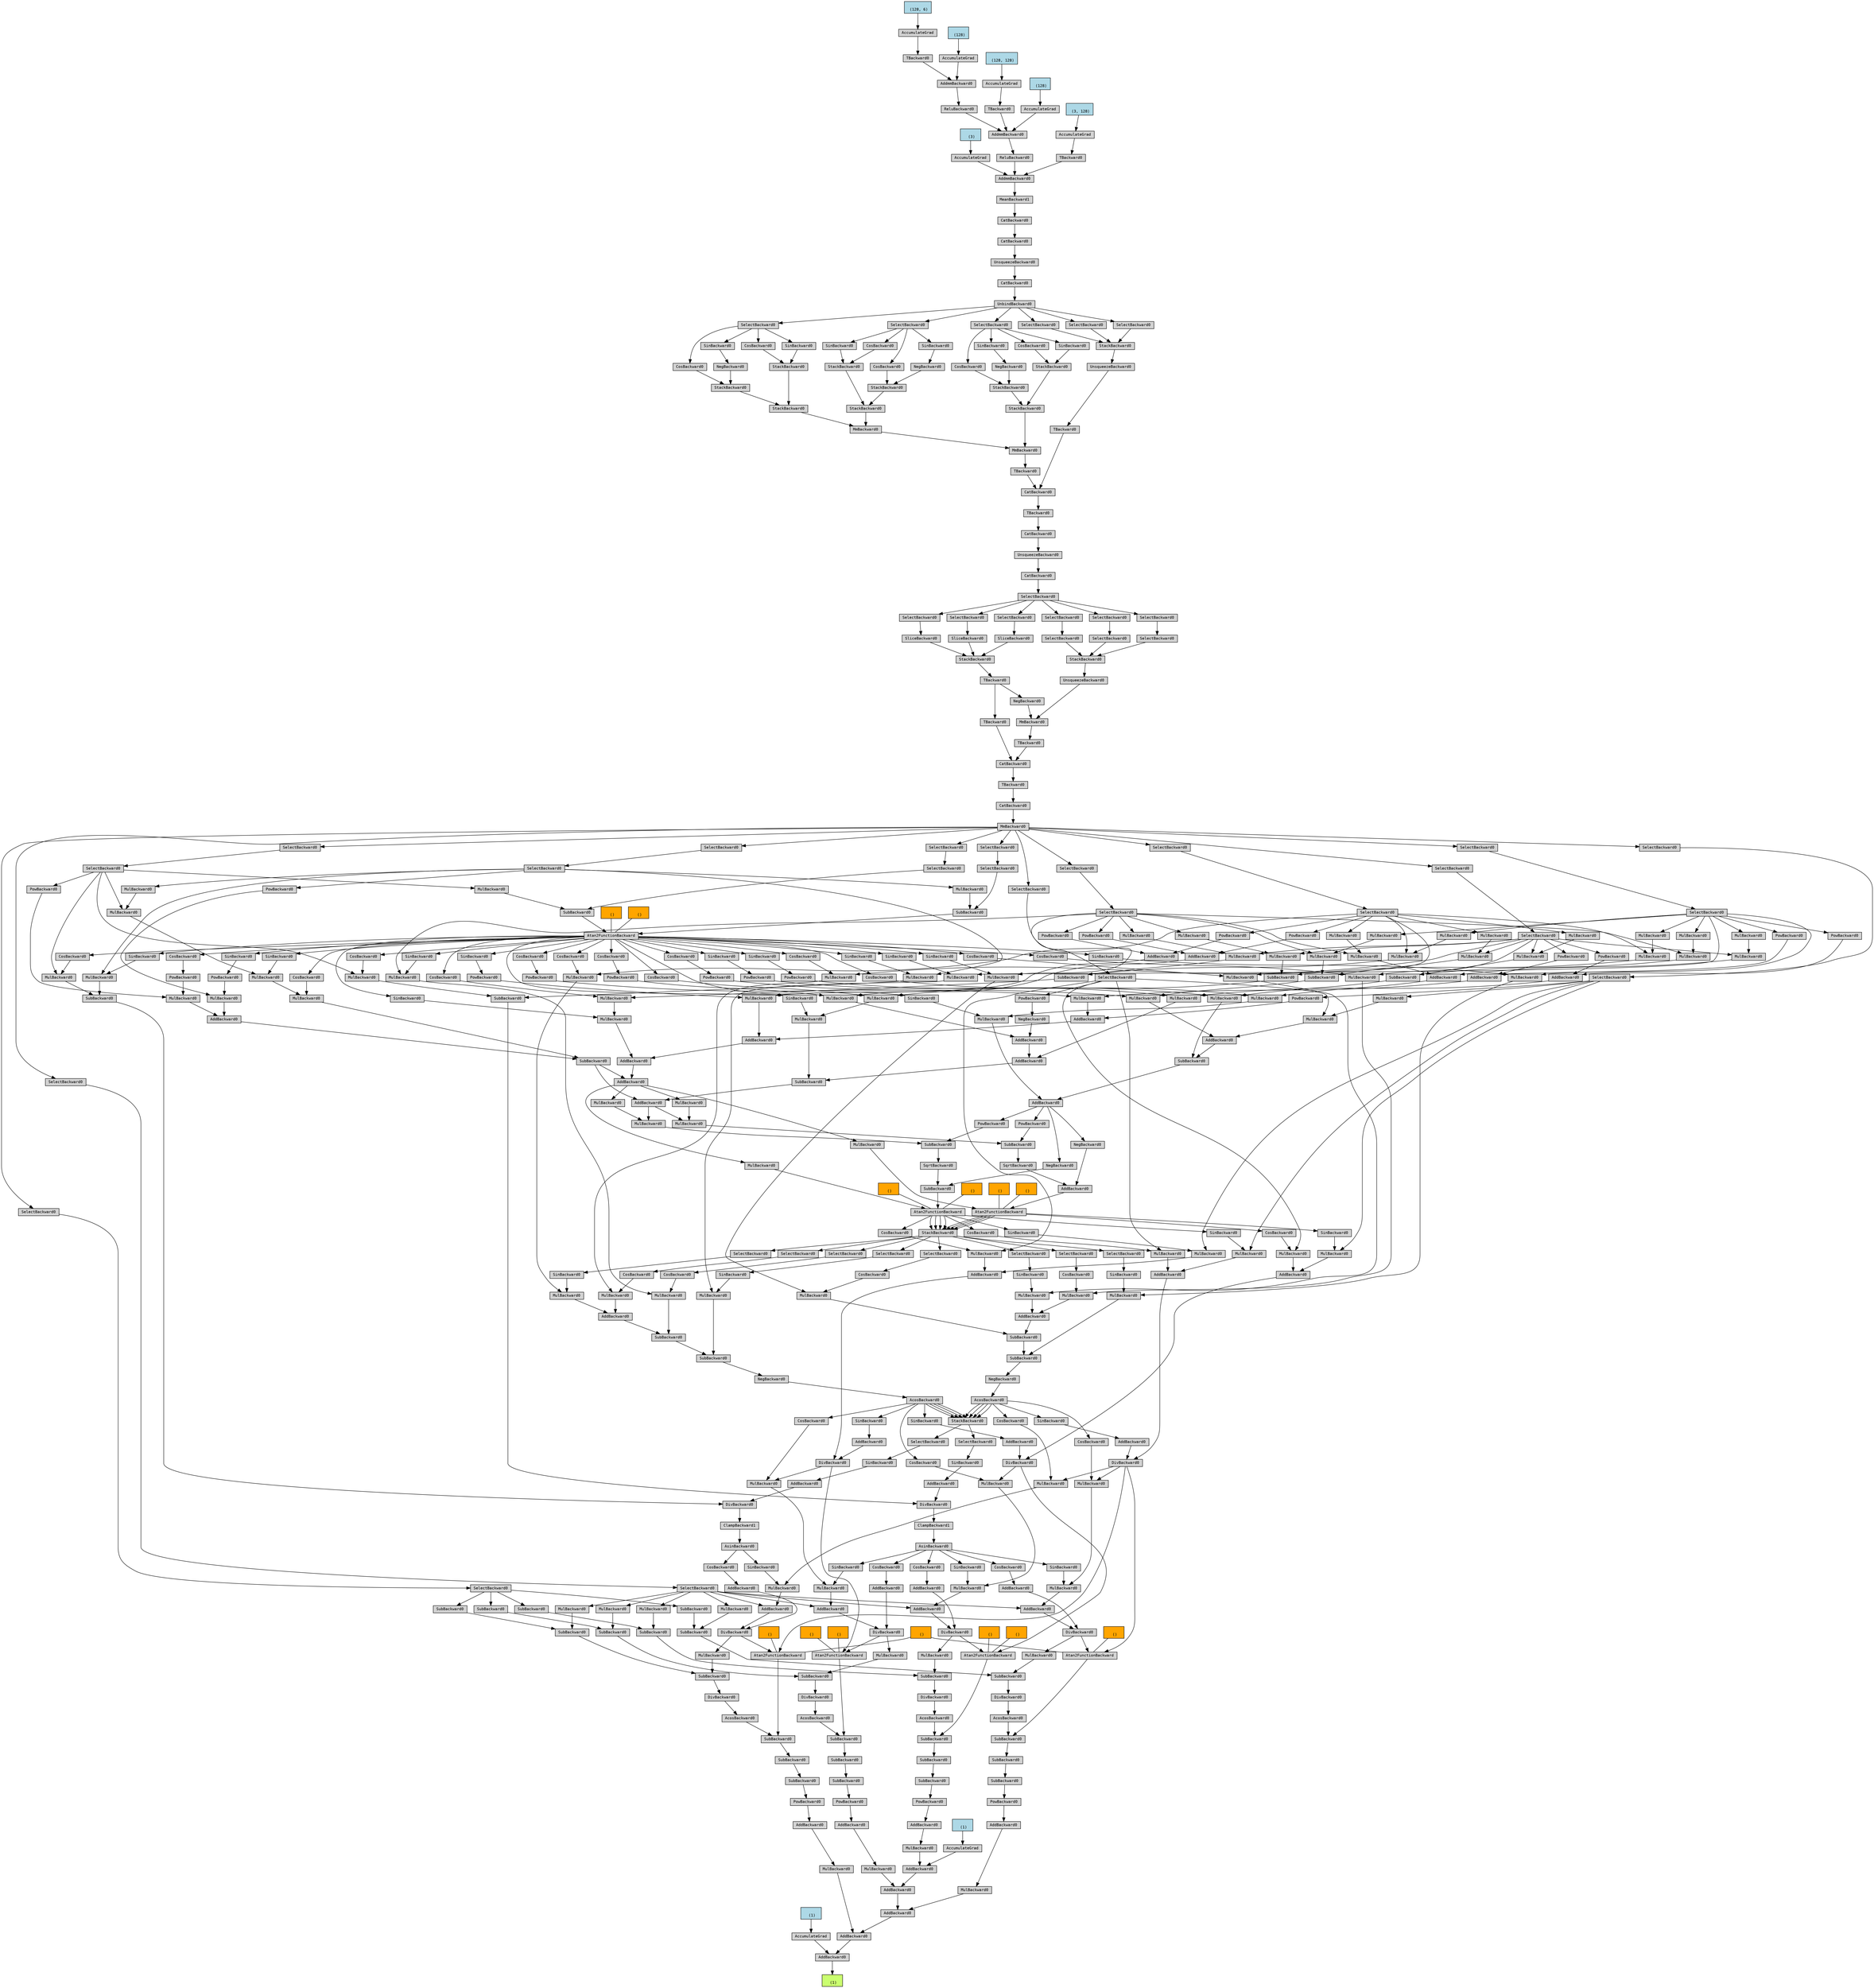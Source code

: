 digraph {
	graph [size="160.04999999999998,160.04999999999998"]
	node [align=left fontname=monospace fontsize=10 height=0.2 ranksep=0.1 shape=box style=filled]
	140543319935552 [label="
 (1)" fillcolor=darkolivegreen1]
	140543217225872 [label=AddBackward0]
	140543217226976 -> 140543217225872
	140543319666144 [label="
 (1)" fillcolor=lightblue]
	140543319666144 -> 140543217226976
	140543217226976 [label=AccumulateGrad]
	140543217228080 -> 140543217225872
	140543217228080 [label=AddBackward0]
	140543217221936 -> 140543217228080
	140543217221936 [label=AddBackward0]
	140543217228272 -> 140543217221936
	140543217228272 [label=AddBackward0]
	140543217228416 -> 140543217228272
	140543217228416 [label=AddBackward0]
	140543217228560 -> 140543217228416
	140543217075360 [label="
 (1)" fillcolor=lightblue]
	140543217075360 -> 140543217228560
	140543217228560 [label=AccumulateGrad]
	140543217228512 -> 140543217228416
	140543217228512 [label=MulBackward0]
	140543217228608 -> 140543217228512
	140543217228608 [label=AddBackward0]
	140543217228800 -> 140543217228608
	140543217228800 [label=PowBackward0]
	140543217228896 -> 140543217228800
	140543217228896 [label=SubBackward0]
	140543217228992 -> 140543217228896
	140543217228992 [label=SubBackward0]
	140543217229088 -> 140543217228992
	140543217229088 [label=SubBackward0]
	140543320167888 -> 140543217229088
	140543320167888 [label=Atan2FunctionBackward]
	140543217229280 -> 140543320167888
	140543217229280 [label=DivBackward0]
	140543217229424 -> 140543217229280
	140543217229424 [label=AddBackward0]
	140543217229568 -> 140543217229424
	140543217229568 [label=MulBackward0]
	140543217229712 -> 140543217229568
	140543217229712 [label=SelectBackward0]
	140543217229856 -> 140543217229712
	140543217229856 [label=SelectBackward0]
	140543217229952 -> 140543217229856
	140543217229952 [label=MmBackward0]
	140543217230048 -> 140543217229952
	140543217230048 [label=CatBackward0]
	140543217230144 -> 140543217230048
	140543217230144 [label=TBackward0]
	140543217230240 -> 140543217230144
	140543217230240 [label=CatBackward0]
	140543217230336 -> 140543217230240
	140543217230336 [label=TBackward0]
	140543217230480 -> 140543217230336
	140543217230480 [label=TBackward0]
	140543217230576 -> 140543217230480
	140543217230576 [label=StackBackward0]
	140543217230672 -> 140543217230576
	140543217230672 [label=SliceBackward0]
	140543217230864 -> 140543217230672
	140543217230864 [label=SelectBackward0]
	140543217230960 -> 140543217230864
	140543217230960 [label=SelectBackward0]
	140543217231056 -> 140543217230960
	140543217231056 [label=CatBackward0]
	140543217231152 -> 140543217231056
	140543217231152 [label=UnsqueezeBackward0]
	140543217231248 -> 140543217231152
	140543217231248 [label=CatBackward0]
	140543217231344 -> 140543217231248
	140543217231344 [label=TBackward0]
	140543217231440 -> 140543217231344
	140543217231440 [label=CatBackward0]
	140543217231536 -> 140543217231440
	140543217231536 [label=TBackward0]
	140543217231680 -> 140543217231536
	140543217231680 [label=MmBackward0]
	140543217231776 -> 140543217231680
	140543217231776 [label=StackBackward0]
	140543217231920 -> 140543217231776
	140543217231920 [label=StackBackward0]
	140543217232064 -> 140543217231920
	140543217232064 [label=CosBackward0]
	140543217232208 -> 140543217232064
	140543217232208 [label=SelectBackward0]
	140543217232304 -> 140543217232208
	140543217232304 [label=UnbindBackward0]
	140543217232400 -> 140543217232304
	140543217232400 [label=CatBackward0]
	140543217232496 -> 140543217232400
	140543217232496 [label=UnsqueezeBackward0]
	140543217232592 -> 140543217232496
	140543217232592 [label=CatBackward0]
	140543217232688 -> 140543217232592
	140543217232688 [label=CatBackward0]
	140543217232784 -> 140543217232688
	140543217232784 [label=MeanBackward1]
	140543217232880 -> 140543217232784
	140543217232880 [label=AddmmBackward0]
	140543216612400 -> 140543217232880
	140543216636512 [label="
 (3)" fillcolor=lightblue]
	140543216636512 -> 140543216612400
	140543216612400 [label=AccumulateGrad]
	140543217232976 -> 140543217232880
	140543217232976 [label=ReluBackward0]
	140543217233024 -> 140543217232976
	140543217233024 [label=AddmmBackward0]
	140543216612784 -> 140543217233024
	140543216634592 [label="
 (128)" fillcolor=lightblue]
	140543216634592 -> 140543216612784
	140543216612784 [label=AccumulateGrad]
	140543217233216 -> 140543217233024
	140543217233216 [label=ReluBackward0]
	140543217233264 -> 140543217233216
	140543217233264 [label=AddmmBackward0]
	140543216613120 -> 140543217233264
	140543216636432 [label="
 (128)" fillcolor=lightblue]
	140543216636432 -> 140543216613120
	140543216613120 [label=AccumulateGrad]
	140543217233456 -> 140543217233264
	140543217233456 [label=TBackward0]
	140543216613168 -> 140543217233456
	140543216636192 [label="
 (128, 6)" fillcolor=lightblue]
	140543216636192 -> 140543216613168
	140543216613168 [label=AccumulateGrad]
	140543217233168 -> 140543217233024
	140543217233168 [label=TBackward0]
	140543216613264 -> 140543217233168
	140543320529696 [label="
 (128, 128)" fillcolor=lightblue]
	140543320529696 -> 140543216613264
	140543216613264 [label=AccumulateGrad]
	140543217232928 -> 140543217232880
	140543217232928 [label=TBackward0]
	140543216613024 -> 140543217232928
	140543216636352 [label="
 (3, 128)" fillcolor=lightblue]
	140543216636352 -> 140543216613024
	140543216613024 [label=AccumulateGrad]
	140543217232016 -> 140543217231920
	140543217232016 [label=NegBackward0]
	140543217232352 -> 140543217232016
	140543217232352 [label=SinBackward0]
	140543217232208 -> 140543217232352
	140543217231872 -> 140543217231776
	140543217231872 [label=StackBackward0]
	140543217232544 -> 140543217231872
	140543217232544 [label=SinBackward0]
	140543217232208 -> 140543217232544
	140543217232256 -> 140543217231872
	140543217232256 [label=CosBackward0]
	140543217232208 -> 140543217232256
	140543217231728 -> 140543217231680
	140543217231728 [label=MmBackward0]
	140543217232448 -> 140543217231728
	140543217232448 [label=StackBackward0]
	140543217232736 -> 140543217232448
	140543217232736 [label=StackBackward0]
	140543217233360 -> 140543217232736
	140543217233360 [label=CosBackward0]
	140543217233120 -> 140543217233360
	140543217233120 [label=SelectBackward0]
	140543217232304 -> 140543217233120
	140543217232112 -> 140543217232736
	140543217232112 [label=SinBackward0]
	140543217233120 -> 140543217232112
	140543217232640 -> 140543217232448
	140543217232640 [label=StackBackward0]
	140543217233408 -> 140543217232640
	140543217233408 [label=NegBackward0]
	140543217233552 -> 140543217233408
	140543217233552 [label=SinBackward0]
	140543217233120 -> 140543217233552
	140543217233312 -> 140543217232640
	140543217233312 [label=CosBackward0]
	140543217233120 -> 140543217233312
	140543217231968 -> 140543217231728
	140543217231968 [label=StackBackward0]
	140543217233504 -> 140543217231968
	140543217233504 [label=StackBackward0]
	140543217233072 -> 140543217233504
	140543217233072 [label=CosBackward0]
	140543217233792 -> 140543217233072
	140543217233792 [label=SelectBackward0]
	140543217232304 -> 140543217233792
	140543217233600 -> 140543217233504
	140543217233600 [label=NegBackward0]
	140543217233840 -> 140543217233600
	140543217233840 [label=SinBackward0]
	140543217233792 -> 140543217233840
	140543217232832 -> 140543217231968
	140543217232832 [label=StackBackward0]
	140543217233936 -> 140543217232832
	140543217233936 [label=SinBackward0]
	140543217233792 -> 140543217233936
	140543217233888 -> 140543217232832
	140543217233888 [label=CosBackward0]
	140543217233792 -> 140543217233888
	140543217231488 -> 140543217231440
	140543217231488 [label=TBackward0]
	140543217231824 -> 140543217231488
	140543217231824 [label=UnsqueezeBackward0]
	140543217233648 -> 140543217231824
	140543217233648 [label=StackBackward0]
	140543217233744 -> 140543217233648
	140543217233744 [label=SelectBackward0]
	140543217232304 -> 140543217233744
	140543217233696 -> 140543217233648
	140543217233696 [label=SelectBackward0]
	140543217232304 -> 140543217233696
	140543217231632 -> 140543217233648
	140543217231632 [label=SelectBackward0]
	140543217232304 -> 140543217231632
	140543217230624 -> 140543217230576
	140543217230624 [label=SliceBackward0]
	140543217231008 -> 140543217230624
	140543217231008 [label=SelectBackward0]
	140543217230960 -> 140543217231008
	140543217230384 -> 140543217230576
	140543217230384 [label=SliceBackward0]
	140543217231104 -> 140543217230384
	140543217231104 [label=SelectBackward0]
	140543217230960 -> 140543217231104
	140543217230288 -> 140543217230240
	140543217230288 [label=TBackward0]
	140543217230720 -> 140543217230288
	140543217230720 [label=MmBackward0]
	140543217231296 -> 140543217230720
	140543217231296 [label=NegBackward0]
	140543217230480 -> 140543217231296
	140543217231200 -> 140543217230720
	140543217231200 [label=UnsqueezeBackward0]
	140543217230816 -> 140543217231200
	140543217230816 [label=StackBackward0]
	140543217231584 -> 140543217230816
	140543217231584 [label=SelectBackward0]
	140543217234080 -> 140543217231584
	140543217234080 [label=SelectBackward0]
	140543217230960 -> 140543217234080
	140543217230768 -> 140543217230816
	140543217230768 [label=SelectBackward0]
	140543217234032 -> 140543217230768
	140543217234032 [label=SelectBackward0]
	140543217230960 -> 140543217234032
	140543217231392 -> 140543217230816
	140543217231392 [label=SelectBackward0]
	140543217233984 -> 140543217231392
	140543217233984 [label=SelectBackward0]
	140543217230960 -> 140543217233984
	140543217229664 -> 140543217229568
	140543217229664 [label=CosBackward0]
	140543320171728 -> 140543217229664
	140543320171728 [label=Atan2FunctionBackward]
	140543217230096 -> 140543320171728
	140543217230096 [label=AddBackward0]
	140543217230528 -> 140543217230096
	140543217230528 [label=NegBackward0]
	140543217232160 -> 140543217230528
	140543217232160 [label=AddBackward0]
	140543217234272 -> 140543217232160
	140543217234272 [label=SubBackward0]
	140543217234320 -> 140543217234272
	140543217234320 [label=AddBackward0]
	140543217234464 -> 140543217234320
	140543217234464 [label=MulBackward0]
	140543217234608 -> 140543217234464
	140543217234608 [label=MulBackward0]
	140543217234704 -> 140543217234608
	140543217234704 [label=SelectBackward0]
	140543217234800 -> 140543217234704
	140543217234800 [label=SelectBackward0]
	140543217229952 -> 140543217234800
	140543217229712 -> 140543217234464
	140543217234416 -> 140543217234320
	140543217234416 [label=MulBackward0]
	140543217234752 -> 140543217234416
	140543217234752 [label=SubBackward0]
	140543217234512 -> 140543217234752
	140543217234512 [label=MulBackward0]
	140543217235040 -> 140543217234512
	140543217235040 [label=MulBackward0]
	140543217235184 -> 140543217235040
	140543217235184 [label=SelectBackward0]
	140543217235280 -> 140543217235184
	140543217235280 [label=SelectBackward0]
	140543217229952 -> 140543217235280
	140543217234992 -> 140543217234512
	140543217234992 [label=SelectBackward0]
	140543217235376 -> 140543217234992
	140543217235376 [label=SelectBackward0]
	140543217229952 -> 140543217235376
	140543217234848 -> 140543217234752
	140543217234848 [label=MulBackward0]
	140543217235088 -> 140543217234848
	140543217235088 [label=MulBackward0]
	140543217235424 -> 140543217235088
	140543217235424 [label=SelectBackward0]
	140543217235520 -> 140543217235424
	140543217235520 [label=SelectBackward0]
	140543217229952 -> 140543217235520
	140543217235232 -> 140543217234848
	140543217235232 [label=SelectBackward0]
	140543217235616 -> 140543217235232
	140543217235616 [label=SelectBackward0]
	140543217229952 -> 140543217235616
	140543217234656 -> 140543217234416
	140543217234656 [label=PowBackward0]
	140543217235472 -> 140543217234656
	140543217235472 [label=CosBackward0]
	140543320171248 -> 140543217235472
	140543320171248 [label=Atan2FunctionBackward]
	140543217235136 -> 140543320171248
	140543217235136 [label=SubBackward0]
	140543217235760 -> 140543217235136
	140543217235760 [label=SelectBackward0]
	140543217235904 -> 140543217235760
	140543217235904 [label=SelectBackward0]
	140543217229952 -> 140543217235904
	140543217235712 -> 140543217235136
	140543217235712 [label=MulBackward0]
	140543217235952 -> 140543217235712
	140543217235952 [label=SelectBackward0]
	140543217236048 -> 140543217235952
	140543217236048 [label=SelectBackward0]
	140543217229952 -> 140543217236048
	140543217234896 -> 140543320171248
	140543217234896 [label=SubBackward0]
	140543217235808 -> 140543217234896
	140543217235808 [label=SelectBackward0]
	140543217235856 -> 140543217235808
	140543217235856 [label=SelectBackward0]
	140543217229952 -> 140543217235856
	140543217236000 -> 140543217234896
	140543217236000 [label=MulBackward0]
	140543217236192 -> 140543217236000
	140543217236192 [label=SelectBackward0]
	140543217236288 -> 140543217236192
	140543217236288 [label=SelectBackward0]
	140543217229952 -> 140543217236288
	140543217088800 -> 140543320171248 [dir=none]
	140543217088800 [label="
 ()" fillcolor=orange]
	140543217090000 -> 140543320171248 [dir=none]
	140543217090000 [label="
 ()" fillcolor=orange]
	140543217234176 -> 140543217234272
	140543217234176 [label=MulBackward0]
	140543217234944 -> 140543217234176
	140543217234944 [label=SubBackward0]
	140543217235664 -> 140543217234944
	140543217235664 [label=MulBackward0]
	140543217236384 -> 140543217235664
	140543217236384 [label=MulBackward0]
	140543217235184 -> 140543217236384
	140543217234992 -> 140543217235664
	140543217235328 -> 140543217234944
	140543217235328 [label=MulBackward0]
	140543217236336 -> 140543217235328
	140543217236336 [label=MulBackward0]
	140543217235424 -> 140543217236336
	140543217235232 -> 140543217235328
	140543217234560 -> 140543217234176
	140543217234560 [label=PowBackward0]
	140543217236432 -> 140543217234560
	140543217236432 [label=SinBackward0]
	140543320171248 -> 140543217236432
	140543217234224 -> 140543217232160
	140543217234224 [label=MulBackward0]
	140543217236096 -> 140543217234224
	140543217236096 [label=MulBackward0]
	140543217235568 -> 140543217236096
	140543217235568 [label=AddBackward0]
	140543217236576 -> 140543217235568
	140543217236576 [label=MulBackward0]
	140543217236720 -> 140543217236576
	140543217236720 [label=MulBackward0]
	140543217235184 -> 140543217236720
	140543217235232 -> 140543217236576
	140543217236528 -> 140543217235568
	140543217236528 [label=MulBackward0]
	140543217236768 -> 140543217236528
	140543217236768 [label=MulBackward0]
	140543217235424 -> 140543217236768
	140543217234992 -> 140543217236528
	140543217236240 -> 140543217236096
	140543217236240 [label=CosBackward0]
	140543320171248 -> 140543217236240
	140543217234368 -> 140543217234224
	140543217234368 [label=SinBackward0]
	140543320171248 -> 140543217234368
	140543217229760 -> 140543217230096
	140543217229760 [label=SqrtBackward0]
	140543217234128 -> 140543217229760
	140543217234128 [label=SubBackward0]
	140543217236864 -> 140543217234128
	140543217236864 [label=PowBackward0]
	140543217232160 -> 140543217236864
	140543217236816 -> 140543217234128
	140543217236816 [label=MulBackward0]
	140543217236144 -> 140543217236816
	140543217236144 [label=MulBackward0]
	140543217236960 -> 140543217236144
	140543217236960 [label=AddBackward0]
	140543217237056 -> 140543217236960
	140543217237056 [label=AddBackward0]
	140543217237200 -> 140543217237056
	140543217237200 [label=AddBackward0]
	140543217237344 -> 140543217237200
	140543217237344 [label=AddBackward0]
	140543217237488 -> 140543217237344
	140543217237488 [label=PowBackward0]
	140543217234704 -> 140543217237488
	140543217237440 -> 140543217237344
	140543217237440 [label=MulBackward0]
	140543217237536 -> 140543217237440
	140543217237536 [label=AddBackward0]
	140543217237776 -> 140543217237536
	140543217237776 [label=PowBackward0]
	140543217235184 -> 140543217237776
	140543217237728 -> 140543217237536
	140543217237728 [label=PowBackward0]
	140543217235232 -> 140543217237728
	140543217237584 -> 140543217237440
	140543217237584 [label=PowBackward0]
	140543217237872 -> 140543217237584
	140543217237872 [label=CosBackward0]
	140543320171248 -> 140543217237872
	140543217237296 -> 140543217237200
	140543217237296 [label=MulBackward0]
	140543217237824 -> 140543217237296
	140543217237824 [label=AddBackward0]
	140543217237680 -> 140543217237824
	140543217237680 [label=PowBackward0]
	140543217235424 -> 140543217237680
	140543217237920 -> 140543217237824
	140543217237920 [label=PowBackward0]
	140543217234992 -> 140543217237920
	140543217237632 -> 140543217237296
	140543217237632 [label=PowBackward0]
	140543217237968 -> 140543217237632
	140543217237968 [label=SinBackward0]
	140543320171248 -> 140543217237968
	140543217237152 -> 140543217237056
	140543217237152 [label=MulBackward0]
	140543217237392 -> 140543217237152
	140543217237392 [label=MulBackward0]
	140543090180160 -> 140543217237392
	140543090180160 [label=SubBackward0]
	140543090180448 -> 140543090180160
	140543090180448 [label=MulBackward0]
	140543090180592 -> 140543090180448
	140543090180592 [label=MulBackward0]
	140543217235184 -> 140543090180592
	140543217235424 -> 140543090180448
	140543090180400 -> 140543090180160
	140543090180400 [label=MulBackward0]
	140543090180640 -> 140543090180400
	140543090180640 [label=MulBackward0]
	140543217234992 -> 140543090180640
	140543217235232 -> 140543090180400
	140543090180256 -> 140543217237392
	140543090180256 [label=CosBackward0]
	140543320171248 -> 140543090180256
	140543217237248 -> 140543217237152
	140543217237248 [label=SinBackward0]
	140543320171248 -> 140543217237248
	140543217237008 -> 140543217236960
	140543217237008 [label=SubBackward0]
	140543217237104 -> 140543217237008
	140543217237104 [label=AddBackward0]
	140543090180352 -> 140543217237104
	140543090180352 [label=MulBackward0]
	140543090180784 -> 140543090180352
	140543090180784 [label=PowBackward0]
	140543217235952 -> 140543090180784
	140543090180544 -> 140543090180352
	140543090180544 [label=PowBackward0]
	140543090180832 -> 140543090180544
	140543090180832 [label=CosBackward0]
	140543320171248 -> 140543090180832
	140543090180304 -> 140543217237104
	140543090180304 [label=MulBackward0]
	140543090181024 -> 140543090180304
	140543090181024 [label=PowBackward0]
	140543217236192 -> 140543090181024
	140543090180880 -> 140543090180304
	140543090180880 [label=PowBackward0]
	140543090180976 -> 140543090180880
	140543090180976 [label=SinBackward0]
	140543320171248 -> 140543090180976
	140543090180688 -> 140543217237008
	140543090180688 [label=MulBackward0]
	140543090180928 -> 140543090180688
	140543090180928 [label=MulBackward0]
	140543090181072 -> 140543090180928
	140543090181072 [label=MulBackward0]
	140543090181312 -> 140543090181072
	140543090181312 [label=MulBackward0]
	140543217236192 -> 140543090181312
	140543217235952 -> 140543090181072
	140543090181120 -> 140543090180928
	140543090181120 [label=SinBackward0]
	140543320171248 -> 140543090181120
	140543090180496 -> 140543090180688
	140543090180496 [label=CosBackward0]
	140543320171248 -> 140543090180496
	140543217236480 -> 140543217236816
	140543217236480 [label=AddBackward0]
	140543217236672 -> 140543217236480
	140543217236672 [label=SubBackward0]
	140543090181408 -> 140543217236672
	140543090181408 [label=AddBackward0]
	140543090181264 -> 140543090181408
	140543090181264 [label=AddBackward0]
	140543090181504 -> 140543090181264
	140543090181504 [label=NegBackward0]
	140543090181648 -> 140543090181504
	140543090181648 [label=PowBackward0]
	140543217229712 -> 140543090181648
	140543090181456 -> 140543090181264
	140543090181456 [label=MulBackward0]
	140543090181696 -> 140543090181456
	140543090181696 [label=AddBackward0]
	140543090181840 -> 140543090181696
	140543090181840 [label=PowBackward0]
	140543217235424 -> 140543090181840
	140543090181792 -> 140543090181696
	140543090181792 [label=PowBackward0]
	140543217234992 -> 140543090181792
	140543090181744 -> 140543090181456
	140543090181744 [label=PowBackward0]
	140543090181936 -> 140543090181744
	140543090181936 [label=CosBackward0]
	140543320171248 -> 140543090181936
	140543090181168 -> 140543090181408
	140543090181168 [label=MulBackward0]
	140543090181888 -> 140543090181168
	140543090181888 [label=AddBackward0]
	140543090181552 -> 140543090181888
	140543090181552 [label=PowBackward0]
	140543217235184 -> 140543090181552
	140543090181984 -> 140543090181888
	140543090181984 [label=PowBackward0]
	140543217235232 -> 140543090181984
	140543090181600 -> 140543090181168
	140543090181600 [label=PowBackward0]
	140543090182128 -> 140543090181600
	140543090182128 [label=SinBackward0]
	140543320171248 -> 140543090182128
	140543090180736 -> 140543217236672
	140543090180736 [label=MulBackward0]
	140543090182080 -> 140543090180736
	140543090182080 [label=MulBackward0]
	140543090182032 -> 140543090182080
	140543090182032 [label=SubBackward0]
	140543090182368 -> 140543090182032
	140543090182368 [label=MulBackward0]
	140543090182512 -> 140543090182368
	140543090182512 [label=MulBackward0]
	140543217235184 -> 140543090182512
	140543217235424 -> 140543090182368
	140543090182320 -> 140543090182032
	140543090182320 [label=MulBackward0]
	140543090182560 -> 140543090182320
	140543090182560 [label=MulBackward0]
	140543217234992 -> 140543090182560
	140543217235232 -> 140543090182320
	140543090182176 -> 140543090182080
	140543090182176 [label=CosBackward0]
	140543320171248 -> 140543090182176
	140543090181216 -> 140543090180736
	140543090181216 [label=SinBackward0]
	140543320171248 -> 140543090181216
	140543217237008 -> 140543217236480
	140543217229808 -> 140543320171728
	140543217229808 [label=MulBackward0]
	140543217236960 -> 140543217229808
	140543217082400 -> 140543320171728 [dir=none]
	140543217082400 [label="
 ()" fillcolor=orange]
	140543217075760 -> 140543320171728 [dir=none]
	140543217075760 [label="
 ()" fillcolor=orange]
	140543217229520 -> 140543217229424
	140543217229520 [label=MulBackward0]
	140543217234704 -> 140543217229520
	140543217229904 -> 140543217229520
	140543217229904 [label=SinBackward0]
	140543320171728 -> 140543217229904
	140543217229376 -> 140543217229280
	140543217229376 [label=AddBackward0]
	140543217230432 -> 140543217229376
	140543217230432 [label=SinBackward0]
	140543217229616 -> 140543217230432
	140543217229616 [label=AcosBackward0]
	140543217236624 -> 140543217229616
	140543217236624 [label=NegBackward0]
	140543217236912 -> 140543217236624
	140543217236912 [label=SubBackward0]
	140543090182608 -> 140543217236912
	140543090182608 [label=SubBackward0]
	140543090182272 -> 140543090182608
	140543090182272 [label=AddBackward0]
	140543090182704 -> 140543090182272
	140543090182704 [label=MulBackward0]
	140543090182848 -> 140543090182704
	140543090182848 [label=MulBackward0]
	140543217235232 -> 140543090182848
	140543090182992 -> 140543090182848
	140543090182992 [label=CosBackward0]
	140543320171248 -> 140543090182992
	140543090182800 -> 140543090182704
	140543090182800 [label=CosBackward0]
	140543090183040 -> 140543090182800
	140543090183040 [label=SelectBackward0]
	140543090183136 -> 140543090183040
	140543090183136 [label=StackBackward0]
	140543320171728 -> 140543090183136
	140543320167168 -> 140543090183136
	140543320167168 [label=Atan2FunctionBackward]
	140543090183280 -> 140543320167168
	140543090183280 [label=SubBackward0]
	140543090183424 -> 140543090183280
	140543090183424 [label=NegBackward0]
	140543217232160 -> 140543090183424
	140543090183376 -> 140543090183280
	140543090183376 [label=SqrtBackward0]
	140543090183472 -> 140543090183376
	140543090183472 [label=SubBackward0]
	140543090183664 -> 140543090183472
	140543090183664 [label=PowBackward0]
	140543217232160 -> 140543090183664
	140543090183616 -> 140543090183472
	140543090183616 [label=MulBackward0]
	140543090183712 -> 140543090183616
	140543090183712 [label=MulBackward0]
	140543217236960 -> 140543090183712
	140543217236480 -> 140543090183616
	140543090182944 -> 140543320167168
	140543090182944 [label=MulBackward0]
	140543217236960 -> 140543090182944
	140543217085680 -> 140543320167168 [dir=none]
	140543217085680 [label="
 ()" fillcolor=orange]
	140543217087200 -> 140543320167168 [dir=none]
	140543217087200 [label="
 ()" fillcolor=orange]
	140543320171728 -> 140543090183136
	140543320167168 -> 140543090183136
	140543320171728 -> 140543090183136
	140543320167168 -> 140543090183136
	140543320171728 -> 140543090183136
	140543320167168 -> 140543090183136
	140543090182464 -> 140543090182272
	140543090182464 [label=MulBackward0]
	140543090182896 -> 140543090182464
	140543090182896 [label=MulBackward0]
	140543217235424 -> 140543090182896
	140543090183568 -> 140543090182896
	140543090183568 [label=CosBackward0]
	140543320171248 -> 140543090183568
	140543090183088 -> 140543090182464
	140543090183088 [label=SinBackward0]
	140543090183520 -> 140543090183088
	140543090183520 [label=SelectBackward0]
	140543090183136 -> 140543090183520
	140543090182224 -> 140543090182608
	140543090182224 [label=MulBackward0]
	140543090183328 -> 140543090182224
	140543090183328 [label=MulBackward0]
	140543217234992 -> 140543090183328
	140543090183184 -> 140543090183328
	140543090183184 [label=SinBackward0]
	140543320171248 -> 140543090183184
	140543090182752 -> 140543090182224
	140543090182752 [label=CosBackward0]
	140543090183904 -> 140543090182752
	140543090183904 [label=SelectBackward0]
	140543090183136 -> 140543090183904
	140543090181360 -> 140543217236912
	140543090181360 [label=MulBackward0]
	140543090183856 -> 140543090181360
	140543090183856 [label=MulBackward0]
	140543217235184 -> 140543090183856
	140543090183232 -> 140543090183856
	140543090183232 [label=SinBackward0]
	140543320171248 -> 140543090183232
	140543090182416 -> 140543090181360
	140543090182416 [label=SinBackward0]
	140543090183952 -> 140543090182416
	140543090183952 [label=SelectBackward0]
	140543090183136 -> 140543090183952
	140543217229232 -> 140543320167888
	140543217229232 [label=DivBackward0]
	140543217230912 -> 140543217229232
	140543217230912 [label=AddBackward0]
	140543217229472 -> 140543217230912
	140543217229472 [label=SelectBackward0]
	140543090184048 -> 140543217229472
	140543090184048 [label=SelectBackward0]
	140543217229952 -> 140543090184048
	140543217230192 -> 140543217230912
	140543217230192 [label=MulBackward0]
	140543090183808 -> 140543217230192
	140543090183808 [label=MulBackward0]
	140543217229280 -> 140543090183808
	140543090184144 -> 140543090183808
	140543090184144 [label=CosBackward0]
	140543217229616 -> 140543090184144
	140543090183760 -> 140543217230192
	140543090183760 [label=SinBackward0]
	140543090184192 -> 140543090183760
	140543090184192 [label=AsinBackward0]
	140543090184288 -> 140543090184192
	140543090184288 [label=ClampBackward1]
	140543090184384 -> 140543090184288
	140543090184384 [label=DivBackward0]
	140543090184480 -> 140543090184384
	140543090184480 [label=SubBackward0]
	140543090184624 -> 140543090184480
	140543090184624 [label=MulBackward0]
	140543217236192 -> 140543090184624
	140543090184768 -> 140543090184624
	140543090184768 [label=SinBackward0]
	140543320171248 -> 140543090184768
	140543090184576 -> 140543090184480
	140543090184576 [label=MulBackward0]
	140543217235952 -> 140543090184576
	140543090184816 -> 140543090184576
	140543090184816 [label=CosBackward0]
	140543320171248 -> 140543090184816
	140543090184432 -> 140543090184384
	140543090184432 [label=AddBackward0]
	140543090184912 -> 140543090184432
	140543090184912 [label=SinBackward0]
	140543090184720 -> 140543090184912
	140543090184720 [label=SelectBackward0]
	140543090185008 -> 140543090184720
	140543090185008 [label=StackBackward0]
	140543217229616 -> 140543090185008
	140543217229616 -> 140543090185008
	140543090185104 -> 140543090185008
	140543090185104 [label=AcosBackward0]
	140543090185200 -> 140543090185104
	140543090185200 [label=NegBackward0]
	140543090185296 -> 140543090185200
	140543090185296 [label=SubBackward0]
	140543090185392 -> 140543090185296
	140543090185392 [label=SubBackward0]
	140543090185536 -> 140543090185392
	140543090185536 [label=AddBackward0]
	140543090185680 -> 140543090185536
	140543090185680 [label=MulBackward0]
	140543090185824 -> 140543090185680
	140543090185824 [label=MulBackward0]
	140543217235232 -> 140543090185824
	140543090185968 -> 140543090185824
	140543090185968 [label=CosBackward0]
	140543320171248 -> 140543090185968
	140543090185776 -> 140543090185680
	140543090185776 [label=CosBackward0]
	140543090186016 -> 140543090185776
	140543090186016 [label=SelectBackward0]
	140543090183136 -> 140543090186016
	140543090185632 -> 140543090185536
	140543090185632 [label=MulBackward0]
	140543090186112 -> 140543090185632
	140543090186112 [label=MulBackward0]
	140543217235424 -> 140543090186112
	140543090186160 -> 140543090186112
	140543090186160 [label=CosBackward0]
	140543320171248 -> 140543090186160
	140543090186064 -> 140543090185632
	140543090186064 [label=SinBackward0]
	140543090186208 -> 140543090186064
	140543090186208 [label=SelectBackward0]
	140543090183136 -> 140543090186208
	140543090185488 -> 140543090185392
	140543090185488 [label=MulBackward0]
	140543090186256 -> 140543090185488
	140543090186256 [label=MulBackward0]
	140543217234992 -> 140543090186256
	140543090185920 -> 140543090186256
	140543090185920 [label=SinBackward0]
	140543320171248 -> 140543090185920
	140543090185728 -> 140543090185488
	140543090185728 [label=CosBackward0]
	140543090186352 -> 140543090185728
	140543090186352 [label=SelectBackward0]
	140543090183136 -> 140543090186352
	140543090185344 -> 140543090185296
	140543090185344 [label=MulBackward0]
	140543090186400 -> 140543090185344
	140543090186400 [label=MulBackward0]
	140543217235184 -> 140543090186400
	140543090185872 -> 140543090186400
	140543090185872 [label=SinBackward0]
	140543320171248 -> 140543090185872
	140543090185584 -> 140543090185344
	140543090185584 [label=SinBackward0]
	140543090186496 -> 140543090185584
	140543090186496 [label=SelectBackward0]
	140543090183136 -> 140543090186496
	140543090185104 -> 140543090185008
	140543217229616 -> 140543090185008
	140543217229616 -> 140543090185008
	140543090185104 -> 140543090185008
	140543090185104 -> 140543090185008
	140543217230000 -> 140543217229232
	140543217230000 [label=AddBackward0]
	140543090184240 -> 140543217230000
	140543090184240 [label=CosBackward0]
	140543090184192 -> 140543090184240
	140543217109888 -> 140543320167888 [dir=none]
	140543217109888 [label="
 ()" fillcolor=orange]
	140543216857584 -> 140543320167888 [dir=none]
	140543216857584 [label="
 ()" fillcolor=orange]
	140543217229184 -> 140543217229088
	140543217229184 [label=AcosBackward0]
	140543217229328 -> 140543217229184
	140543217229328 [label=DivBackward0]
	140543090182656 -> 140543217229328
	140543090182656 [label=SubBackward0]
	140543090184096 -> 140543090182656
	140543090184096 [label=SubBackward0]
	140543090184960 -> 140543090184096
	140543090184960 [label=SubBackward0]
	140543090185248 -> 140543090184960
	140543090185248 [label=SelectBackward0]
	140543090185440 -> 140543090185248
	140543090185440 [label=SelectBackward0]
	140543217229952 -> 140543090185440
	140543090184672 -> 140543090184096
	140543090184672 [label=MulBackward0]
	140543217229472 -> 140543090184672
	140543090180208 -> 140543090182656
	140543090180208 [label=MulBackward0]
	140543217229232 -> 140543090180208
	140543217228368 -> 140543217228272
	140543217228368 [label=MulBackward0]
	140543217228752 -> 140543217228368
	140543217228752 [label=AddBackward0]
	140543217228944 -> 140543217228752
	140543217228944 [label=PowBackward0]
	140543217229136 -> 140543217228944
	140543217229136 [label=SubBackward0]
	140543217228704 -> 140543217229136
	140543217228704 [label=SubBackward0]
	140543090184528 -> 140543217228704
	140543090184528 [label=SubBackward0]
	140543320168368 -> 140543090184528
	140543320168368 [label=Atan2FunctionBackward]
	140543090186544 -> 140543320168368
	140543090186544 [label=DivBackward0]
	140543090186304 -> 140543090186544
	140543090186304 [label=AddBackward0]
	140543090186736 -> 140543090186304
	140543090186736 [label=MulBackward0]
	140543217229712 -> 140543090186736
	140543090186880 -> 140543090186736
	140543090186880 [label=CosBackward0]
	140543320167168 -> 140543090186880
	140543090186688 -> 140543090186304
	140543090186688 [label=MulBackward0]
	140543217234704 -> 140543090186688
	140543090186928 -> 140543090186688
	140543090186928 [label=SinBackward0]
	140543320167168 -> 140543090186928
	140543090186448 -> 140543090186544
	140543090186448 [label=AddBackward0]
	140543090187024 -> 140543090186448
	140543090187024 [label=SinBackward0]
	140543217229616 -> 140543090187024
	140543090185152 -> 140543320168368
	140543090185152 [label=DivBackward0]
	140543090186832 -> 140543090185152
	140543090186832 [label=AddBackward0]
	140543217229472 -> 140543090186832
	140543090187072 -> 140543090186832
	140543090187072 [label=MulBackward0]
	140543090187168 -> 140543090187072
	140543090187168 [label=MulBackward0]
	140543090186544 -> 140543090187168
	140543090187312 -> 140543090187168
	140543090187312 [label=CosBackward0]
	140543217229616 -> 140543090187312
	140543090187120 -> 140543090187072
	140543090187120 [label=SinBackward0]
	140543090184192 -> 140543090187120
	140543090186976 -> 140543090185152
	140543090186976 [label=AddBackward0]
	140543090187360 -> 140543090186976
	140543090187360 [label=CosBackward0]
	140543090184192 -> 140543090187360
	140543217110608 -> 140543320168368 [dir=none]
	140543217110608 [label="
 ()" fillcolor=orange]
	140543217115968 -> 140543320168368 [dir=none]
	140543217115968 [label="
 ()" fillcolor=orange]
	140543090184864 -> 140543090184528
	140543090184864 [label=AcosBackward0]
	140543090186784 -> 140543090184864
	140543090186784 [label=DivBackward0]
	140543090187408 -> 140543090186784
	140543090187408 [label=SubBackward0]
	140543090187216 -> 140543090187408
	140543090187216 [label=SubBackward0]
	140543090187552 -> 140543090187216
	140543090187552 [label=SubBackward0]
	140543090185248 -> 140543090187552
	140543090187504 -> 140543090187216
	140543090187504 [label=MulBackward0]
	140543217229472 -> 140543090187504
	140543090186640 -> 140543090187408
	140543090186640 [label=MulBackward0]
	140543090185152 -> 140543090186640
	140543217228224 -> 140543217221936
	140543217228224 [label=MulBackward0]
	140543217228848 -> 140543217228224
	140543217228848 [label=AddBackward0]
	140543217228464 -> 140543217228848
	140543217228464 [label=PowBackward0]
	140543217228320 -> 140543217228464
	140543217228320 [label=SubBackward0]
	140543090187264 -> 140543217228320
	140543090187264 [label=SubBackward0]
	140543090187648 -> 140543090187264
	140543090187648 [label=SubBackward0]
	140543320169568 -> 140543090187648
	140543320169568 [label=Atan2FunctionBackward]
	140543090187744 -> 140543320169568
	140543090187744 [label=DivBackward0]
	140543090187888 -> 140543090187744
	140543090187888 [label=AddBackward0]
	140543090188032 -> 140543090187888
	140543090188032 [label=MulBackward0]
	140543217229712 -> 140543090188032
	140543090188176 -> 140543090188032
	140543090188176 [label=CosBackward0]
	140543320167168 -> 140543090188176
	140543090187984 -> 140543090187888
	140543090187984 [label=MulBackward0]
	140543217234704 -> 140543090187984
	140543090188224 -> 140543090187984
	140543090188224 [label=SinBackward0]
	140543320167168 -> 140543090188224
	140543090187840 -> 140543090187744
	140543090187840 [label=AddBackward0]
	140543090188320 -> 140543090187840
	140543090188320 [label=SinBackward0]
	140543090185104 -> 140543090188320
	140543090187696 -> 140543320169568
	140543090187696 [label=DivBackward0]
	140543090188128 -> 140543090187696
	140543090188128 [label=AddBackward0]
	140543217229472 -> 140543090188128
	140543090188368 -> 140543090188128
	140543090188368 [label=MulBackward0]
	140543090188464 -> 140543090188368
	140543090188464 [label=MulBackward0]
	140543090187744 -> 140543090188464
	140543090188608 -> 140543090188464
	140543090188608 [label=CosBackward0]
	140543090185104 -> 140543090188608
	140543090188416 -> 140543090188368
	140543090188416 [label=SinBackward0]
	140543090184192 -> 140543090188416
	140543090188272 -> 140543090187696
	140543090188272 [label=AddBackward0]
	140543090188656 -> 140543090188272
	140543090188656 [label=CosBackward0]
	140543090184192 -> 140543090188656
	140543217110288 -> 140543320169568 [dir=none]
	140543217110288 [label="
 ()" fillcolor=orange]
	140543217109408 -> 140543320169568 [dir=none]
	140543217109408 [label="
 ()" fillcolor=orange]
	140543090187456 -> 140543090187648
	140543090187456 [label=AcosBackward0]
	140543090188080 -> 140543090187456
	140543090188080 [label=DivBackward0]
	140543090188704 -> 140543090188080
	140543090188704 [label=SubBackward0]
	140543090188512 -> 140543090188704
	140543090188512 [label=SubBackward0]
	140543090188848 -> 140543090188512
	140543090188848 [label=SubBackward0]
	140543090185248 -> 140543090188848
	140543090188800 -> 140543090188512
	140543090188800 [label=MulBackward0]
	140543217229472 -> 140543090188800
	140543090187936 -> 140543090188704
	140543090187936 [label=MulBackward0]
	140543090187696 -> 140543090187936
	140543217223280 -> 140543217228080
	140543217223280 [label=MulBackward0]
	140543217229040 -> 140543217223280
	140543217229040 [label=AddBackward0]
	140543217228128 -> 140543217229040
	140543217228128 [label=PowBackward0]
	140543090187600 -> 140543217228128
	140543090187600 [label=SubBackward0]
	140543090188560 -> 140543090187600
	140543090188560 [label=SubBackward0]
	140543090188944 -> 140543090188560
	140543090188944 [label=SubBackward0]
	140543320168848 -> 140543090188944
	140543320168848 [label=Atan2FunctionBackward]
	140543090187744 -> 140543320168848
	140543090189040 -> 140543320168848
	140543090189040 [label=DivBackward0]
	140543090189136 -> 140543090189040
	140543090189136 [label=AddBackward0]
	140543217229472 -> 140543090189136
	140543090189280 -> 140543090189136
	140543090189280 [label=MulBackward0]
	140543090189376 -> 140543090189280
	140543090189376 [label=MulBackward0]
	140543090187744 -> 140543090189376
	140543090189520 -> 140543090189376
	140543090189520 [label=CosBackward0]
	140543090185104 -> 140543090189520
	140543090189328 -> 140543090189280
	140543090189328 [label=SinBackward0]
	140543090189568 -> 140543090189328
	140543090189568 [label=AsinBackward0]
	140543090189664 -> 140543090189568
	140543090189664 [label=ClampBackward1]
	140543090189760 -> 140543090189664
	140543090189760 [label=DivBackward0]
	140543090189856 -> 140543090189760
	140543090189856 [label=SubBackward0]
	140543090190000 -> 140543090189856
	140543090190000 [label=MulBackward0]
	140543217236192 -> 140543090190000
	140543090190144 -> 140543090190000
	140543090190144 [label=SinBackward0]
	140543320171248 -> 140543090190144
	140543090189952 -> 140543090189856
	140543090189952 [label=MulBackward0]
	140543217235952 -> 140543090189952
	140543090190192 -> 140543090189952
	140543090190192 [label=CosBackward0]
	140543320171248 -> 140543090190192
	140543090189808 -> 140543090189760
	140543090189808 [label=AddBackward0]
	140543090190288 -> 140543090189808
	140543090190288 [label=SinBackward0]
	140543090190096 -> 140543090190288
	140543090190096 [label=SelectBackward0]
	140543090185008 -> 140543090190096
	140543090189088 -> 140543090189040
	140543090189088 [label=AddBackward0]
	140543090189616 -> 140543090189088
	140543090189616 [label=CosBackward0]
	140543090189568 -> 140543090189616
	140543217113968 -> 140543320168848 [dir=none]
	140543217113968 [label="
 ()" fillcolor=orange]
	140543217109408 -> 140543320168848 [dir=none]
	140543217109408 [label="
 ()" fillcolor=orange]
	140543090188752 -> 140543090188944
	140543090188752 [label=AcosBackward0]
	140543090189184 -> 140543090188752
	140543090189184 [label=DivBackward0]
	140543090189424 -> 140543090189184
	140543090189424 [label=SubBackward0]
	140543090189472 -> 140543090189424
	140543090189472 [label=SubBackward0]
	140543090190384 -> 140543090189472
	140543090190384 [label=SubBackward0]
	140543090185248 -> 140543090190384
	140543090190048 -> 140543090189472
	140543090190048 [label=MulBackward0]
	140543217229472 -> 140543090190048
	140543090189232 -> 140543090189424
	140543090189232 [label=MulBackward0]
	140543090189040 -> 140543090189232
	140543217225872 -> 140543319935552
}
